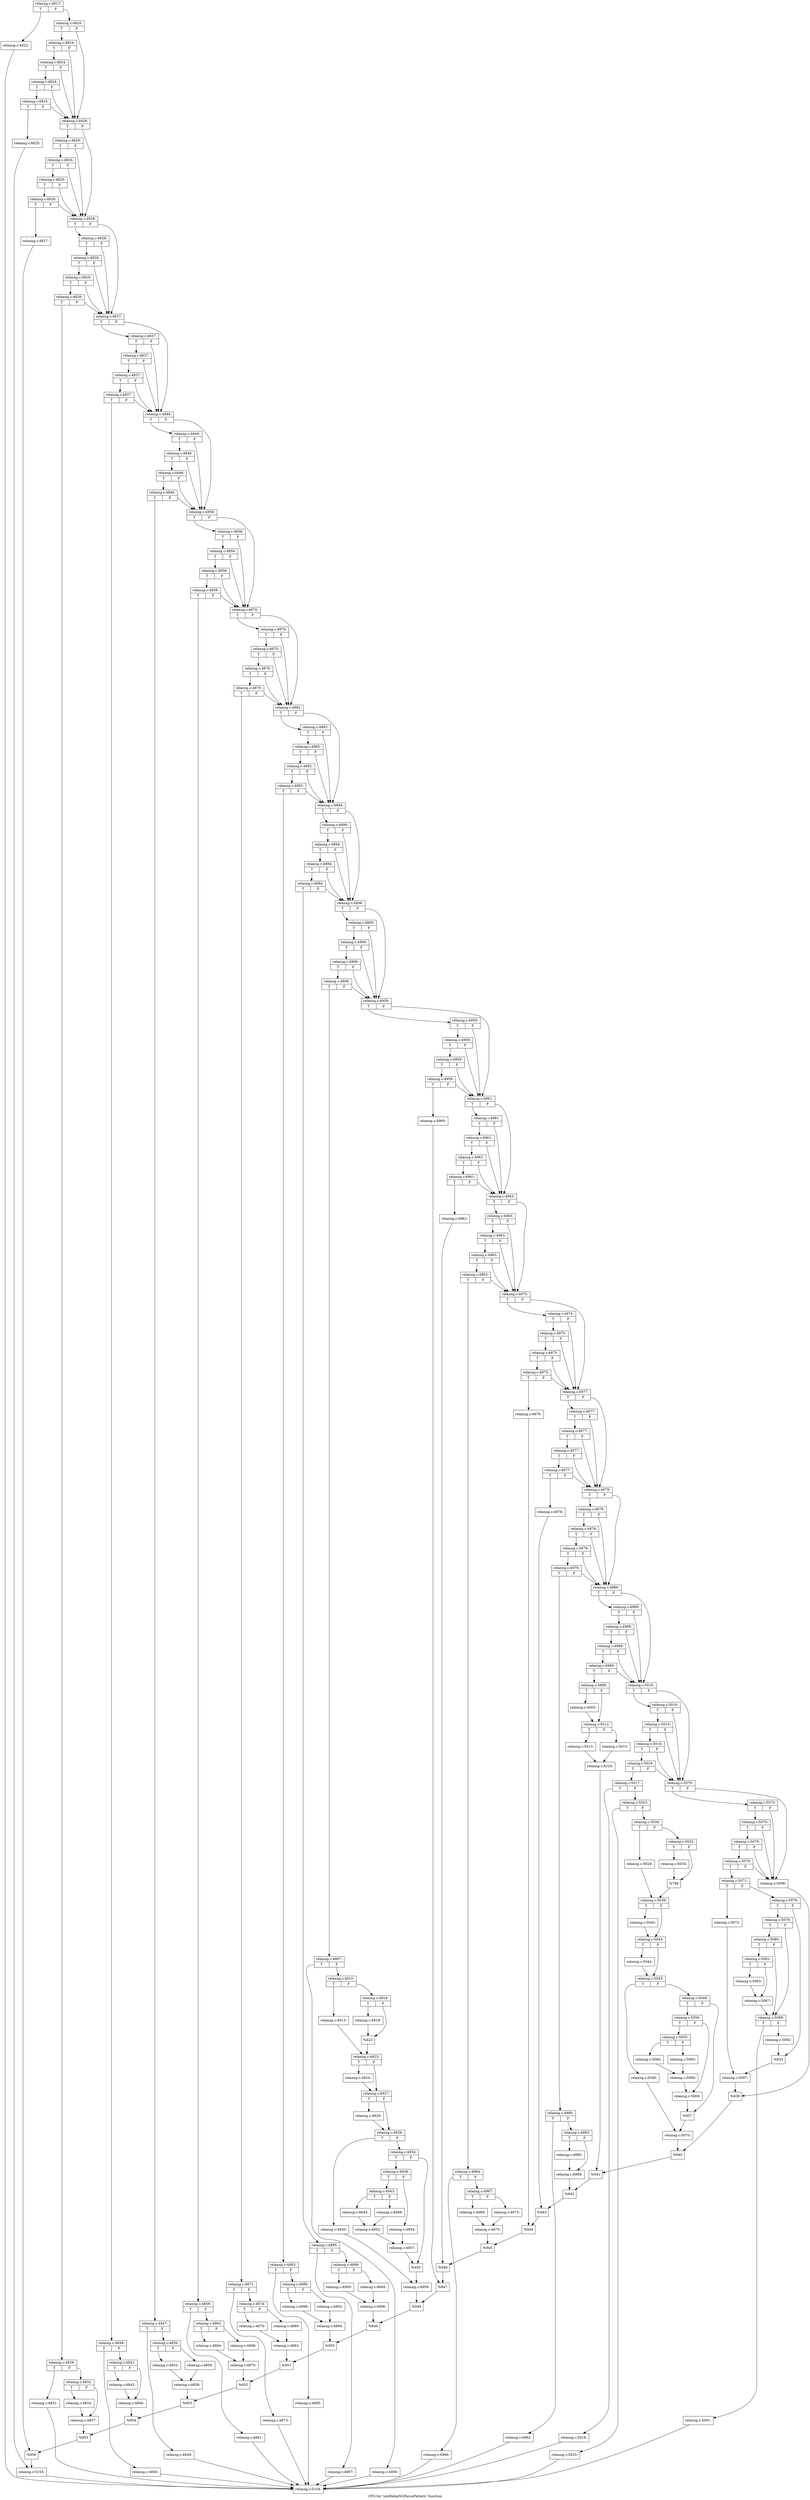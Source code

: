 digraph "CFG for 'xmlRelaxNGParsePattern' function" {
	label="CFG for 'xmlRelaxNGParsePattern' function";

	Node0x3c7ccb0 [shape=record,label="{relaxng.c:4817:|{<s0>T|<s1>F}}"];
	Node0x3c7ccb0:s0 -> Node0x3c85090;
	Node0x3c7ccb0:s1 -> Node0x3c850e0;
	Node0x3c85090 [shape=record,label="{relaxng.c:4822:}"];
	Node0x3c85090 -> Node0x3c84750;
	Node0x3c850e0 [shape=record,label="{relaxng.c:4824:|{<s0>T|<s1>F}}"];
	Node0x3c850e0:s0 -> Node0x3c85820;
	Node0x3c850e0:s1 -> Node0x3c856b0;
	Node0x3c85820 [shape=record,label="{relaxng.c:4824:|{<s0>T|<s1>F}}"];
	Node0x3c85820:s0 -> Node0x3c857d0;
	Node0x3c85820:s1 -> Node0x3c856b0;
	Node0x3c857d0 [shape=record,label="{relaxng.c:4824:|{<s0>T|<s1>F}}"];
	Node0x3c857d0:s0 -> Node0x3c85780;
	Node0x3c857d0:s1 -> Node0x3c856b0;
	Node0x3c85780 [shape=record,label="{relaxng.c:4824:|{<s0>T|<s1>F}}"];
	Node0x3c85780:s0 -> Node0x3c85700;
	Node0x3c85780:s1 -> Node0x3c856b0;
	Node0x3c85700 [shape=record,label="{relaxng.c:4824:|{<s0>T|<s1>F}}"];
	Node0x3c85700:s0 -> Node0x3c85610;
	Node0x3c85700:s1 -> Node0x3c856b0;
	Node0x3c85610 [shape=record,label="{relaxng.c:4825:}"];
	Node0x3c85610 -> Node0x3c85660;
	Node0x3c856b0 [shape=record,label="{relaxng.c:4826:|{<s0>T|<s1>F}}"];
	Node0x3c856b0:s0 -> Node0x3c86cf0;
	Node0x3c856b0:s1 -> Node0x3c86b80;
	Node0x3c86cf0 [shape=record,label="{relaxng.c:4826:|{<s0>T|<s1>F}}"];
	Node0x3c86cf0:s0 -> Node0x3c86ca0;
	Node0x3c86cf0:s1 -> Node0x3c86b80;
	Node0x3c86ca0 [shape=record,label="{relaxng.c:4826:|{<s0>T|<s1>F}}"];
	Node0x3c86ca0:s0 -> Node0x3c86c50;
	Node0x3c86ca0:s1 -> Node0x3c86b80;
	Node0x3c86c50 [shape=record,label="{relaxng.c:4826:|{<s0>T|<s1>F}}"];
	Node0x3c86c50:s0 -> Node0x3c86bd0;
	Node0x3c86c50:s1 -> Node0x3c86b80;
	Node0x3c86bd0 [shape=record,label="{relaxng.c:4826:|{<s0>T|<s1>F}}"];
	Node0x3c86bd0:s0 -> Node0x3c86ae0;
	Node0x3c86bd0:s1 -> Node0x3c86b80;
	Node0x3c86ae0 [shape=record,label="{relaxng.c:4827:}"];
	Node0x3c86ae0 -> Node0x3c86b30;
	Node0x3c86b80 [shape=record,label="{relaxng.c:4828:|{<s0>T|<s1>F}}"];
	Node0x3c86b80:s0 -> Node0x3c88a20;
	Node0x3c86b80:s1 -> Node0x3c88710;
	Node0x3c88a20 [shape=record,label="{relaxng.c:4828:|{<s0>T|<s1>F}}"];
	Node0x3c88a20:s0 -> Node0x3c889d0;
	Node0x3c88a20:s1 -> Node0x3c88710;
	Node0x3c889d0 [shape=record,label="{relaxng.c:4828:|{<s0>T|<s1>F}}"];
	Node0x3c889d0:s0 -> Node0x3c88980;
	Node0x3c889d0:s1 -> Node0x3c88710;
	Node0x3c88980 [shape=record,label="{relaxng.c:4828:|{<s0>T|<s1>F}}"];
	Node0x3c88980:s0 -> Node0x3c88930;
	Node0x3c88980:s1 -> Node0x3c88710;
	Node0x3c88930 [shape=record,label="{relaxng.c:4828:|{<s0>T|<s1>F}}"];
	Node0x3c88930:s0 -> Node0x3c88430;
	Node0x3c88930:s1 -> Node0x3c88710;
	Node0x3c88430 [shape=record,label="{relaxng.c:4829:|{<s0>T|<s1>F}}"];
	Node0x3c88430:s0 -> Node0x3c89b20;
	Node0x3c88430:s1 -> Node0x3c89b70;
	Node0x3c89b20 [shape=record,label="{relaxng.c:4831:}"];
	Node0x3c89b20 -> Node0x3c84750;
	Node0x3c89b70 [shape=record,label="{relaxng.c:4832:|{<s0>T|<s1>F}}"];
	Node0x3c89b70:s0 -> Node0x3c8a1a0;
	Node0x3c89b70:s1 -> Node0x3c8a1f0;
	Node0x3c8a1a0 [shape=record,label="{relaxng.c:4834:}"];
	Node0x3c8a1a0 -> Node0x3c8a1f0;
	Node0x3c8a1f0 [shape=record,label="{relaxng.c:4837:}"];
	Node0x3c8a1f0 -> Node0x3c88760;
	Node0x3c88710 [shape=record,label="{relaxng.c:4837:|{<s0>T|<s1>F}}"];
	Node0x3c88710:s0 -> Node0x3c8ae00;
	Node0x3c88710:s1 -> Node0x3c8ac90;
	Node0x3c8ae00 [shape=record,label="{relaxng.c:4837:|{<s0>T|<s1>F}}"];
	Node0x3c8ae00:s0 -> Node0x3c8adb0;
	Node0x3c8ae00:s1 -> Node0x3c8ac90;
	Node0x3c8adb0 [shape=record,label="{relaxng.c:4837:|{<s0>T|<s1>F}}"];
	Node0x3c8adb0:s0 -> Node0x3c8ad60;
	Node0x3c8adb0:s1 -> Node0x3c8ac90;
	Node0x3c8ad60 [shape=record,label="{relaxng.c:4837:|{<s0>T|<s1>F}}"];
	Node0x3c8ad60:s0 -> Node0x3c8ace0;
	Node0x3c8ad60:s1 -> Node0x3c8ac90;
	Node0x3c8ace0 [shape=record,label="{relaxng.c:4837:|{<s0>T|<s1>F}}"];
	Node0x3c8ace0:s0 -> Node0x3c8abf0;
	Node0x3c8ace0:s1 -> Node0x3c8ac90;
	Node0x3c8abf0 [shape=record,label="{relaxng.c:4838:|{<s0>T|<s1>F}}"];
	Node0x3c8abf0:s0 -> Node0x3c8c0b0;
	Node0x3c8abf0:s1 -> Node0x3c8c100;
	Node0x3c8c0b0 [shape=record,label="{relaxng.c:4840:}"];
	Node0x3c8c0b0 -> Node0x3c84750;
	Node0x3c8c100 [shape=record,label="{relaxng.c:4841:|{<s0>T|<s1>F}}"];
	Node0x3c8c100:s0 -> Node0x3c8c760;
	Node0x3c8c100:s1 -> Node0x3c8c7b0;
	Node0x3c8c760 [shape=record,label="{relaxng.c:4843:}"];
	Node0x3c8c760 -> Node0x3c8c7b0;
	Node0x3c8c7b0 [shape=record,label="{relaxng.c:4846:}"];
	Node0x3c8c7b0 -> Node0x3c8ac40;
	Node0x3c8ac90 [shape=record,label="{relaxng.c:4846:|{<s0>T|<s1>F}}"];
	Node0x3c8ac90:s0 -> Node0x3c8d3c0;
	Node0x3c8ac90:s1 -> Node0x3c8d250;
	Node0x3c8d3c0 [shape=record,label="{relaxng.c:4846:|{<s0>T|<s1>F}}"];
	Node0x3c8d3c0:s0 -> Node0x3c8d370;
	Node0x3c8d3c0:s1 -> Node0x3c8d250;
	Node0x3c8d370 [shape=record,label="{relaxng.c:4846:|{<s0>T|<s1>F}}"];
	Node0x3c8d370:s0 -> Node0x3c8d320;
	Node0x3c8d370:s1 -> Node0x3c8d250;
	Node0x3c8d320 [shape=record,label="{relaxng.c:4846:|{<s0>T|<s1>F}}"];
	Node0x3c8d320:s0 -> Node0x3c8d2a0;
	Node0x3c8d320:s1 -> Node0x3c8d250;
	Node0x3c8d2a0 [shape=record,label="{relaxng.c:4846:|{<s0>T|<s1>F}}"];
	Node0x3c8d2a0:s0 -> Node0x3c8d1b0;
	Node0x3c8d2a0:s1 -> Node0x3c8d250;
	Node0x3c8d1b0 [shape=record,label="{relaxng.c:4847:|{<s0>T|<s1>F}}"];
	Node0x3c8d1b0:s0 -> Node0x3c8e6a0;
	Node0x3c8d1b0:s1 -> Node0x3c8e6f0;
	Node0x3c8e6a0 [shape=record,label="{relaxng.c:4849:}"];
	Node0x3c8e6a0 -> Node0x3c84750;
	Node0x3c8e6f0 [shape=record,label="{relaxng.c:4850:|{<s0>T|<s1>F}}"];
	Node0x3c8e6f0:s0 -> Node0x3c8ed50;
	Node0x3c8e6f0:s1 -> Node0x3c8edf0;
	Node0x3c8ed50 [shape=record,label="{relaxng.c:4852:}"];
	Node0x3c8ed50 -> Node0x3c8eda0;
	Node0x3c8edf0 [shape=record,label="{relaxng.c:4856:}"];
	Node0x3c8edf0 -> Node0x3c8eda0;
	Node0x3c8eda0 [shape=record,label="{relaxng.c:4858:}"];
	Node0x3c8eda0 -> Node0x3c8d200;
	Node0x3c8d250 [shape=record,label="{relaxng.c:4858:|{<s0>T|<s1>F}}"];
	Node0x3c8d250:s0 -> Node0x3c90330;
	Node0x3c8d250:s1 -> Node0x3c901c0;
	Node0x3c90330 [shape=record,label="{relaxng.c:4858:|{<s0>T|<s1>F}}"];
	Node0x3c90330:s0 -> Node0x3c902e0;
	Node0x3c90330:s1 -> Node0x3c901c0;
	Node0x3c902e0 [shape=record,label="{relaxng.c:4858:|{<s0>T|<s1>F}}"];
	Node0x3c902e0:s0 -> Node0x3c90290;
	Node0x3c902e0:s1 -> Node0x3c901c0;
	Node0x3c90290 [shape=record,label="{relaxng.c:4858:|{<s0>T|<s1>F}}"];
	Node0x3c90290:s0 -> Node0x3c90210;
	Node0x3c90290:s1 -> Node0x3c901c0;
	Node0x3c90210 [shape=record,label="{relaxng.c:4858:|{<s0>T|<s1>F}}"];
	Node0x3c90210:s0 -> Node0x3c90120;
	Node0x3c90210:s1 -> Node0x3c901c0;
	Node0x3c90120 [shape=record,label="{relaxng.c:4859:|{<s0>T|<s1>F}}"];
	Node0x3c90120:s0 -> Node0x3c916d0;
	Node0x3c90120:s1 -> Node0x3c91720;
	Node0x3c916d0 [shape=record,label="{relaxng.c:4861:}"];
	Node0x3c916d0 -> Node0x3c84750;
	Node0x3c91720 [shape=record,label="{relaxng.c:4862:|{<s0>T|<s1>F}}"];
	Node0x3c91720:s0 -> Node0x3c91dc0;
	Node0x3c91720:s1 -> Node0x3c91e60;
	Node0x3c91dc0 [shape=record,label="{relaxng.c:4864:}"];
	Node0x3c91dc0 -> Node0x3c91e10;
	Node0x3c91e60 [shape=record,label="{relaxng.c:4868:}"];
	Node0x3c91e60 -> Node0x3c91e10;
	Node0x3c91e10 [shape=record,label="{relaxng.c:4870:}"];
	Node0x3c91e10 -> Node0x3c90170;
	Node0x3c901c0 [shape=record,label="{relaxng.c:4870:|{<s0>T|<s1>F}}"];
	Node0x3c901c0:s0 -> Node0x3c93200;
	Node0x3c901c0:s1 -> Node0x3c93090;
	Node0x3c93200 [shape=record,label="{relaxng.c:4870:|{<s0>T|<s1>F}}"];
	Node0x3c93200:s0 -> Node0x3c931b0;
	Node0x3c93200:s1 -> Node0x3c93090;
	Node0x3c931b0 [shape=record,label="{relaxng.c:4870:|{<s0>T|<s1>F}}"];
	Node0x3c931b0:s0 -> Node0x3c93160;
	Node0x3c931b0:s1 -> Node0x3c93090;
	Node0x3c93160 [shape=record,label="{relaxng.c:4870:|{<s0>T|<s1>F}}"];
	Node0x3c93160:s0 -> Node0x3c930e0;
	Node0x3c93160:s1 -> Node0x3c93090;
	Node0x3c930e0 [shape=record,label="{relaxng.c:4870:|{<s0>T|<s1>F}}"];
	Node0x3c930e0:s0 -> Node0x3c92ff0;
	Node0x3c930e0:s1 -> Node0x3c93090;
	Node0x3c92ff0 [shape=record,label="{relaxng.c:4871:|{<s0>T|<s1>F}}"];
	Node0x3c92ff0:s0 -> Node0x3c945a0;
	Node0x3c92ff0:s1 -> Node0x3c945f0;
	Node0x3c945a0 [shape=record,label="{relaxng.c:4873:}"];
	Node0x3c945a0 -> Node0x3c84750;
	Node0x3c945f0 [shape=record,label="{relaxng.c:4874:|{<s0>T|<s1>F}}"];
	Node0x3c945f0:s0 -> Node0x3c94c90;
	Node0x3c945f0:s1 -> Node0x3c94d30;
	Node0x3c94c90 [shape=record,label="{relaxng.c:4876:}"];
	Node0x3c94c90 -> Node0x3c94ce0;
	Node0x3c94d30 [shape=record,label="{relaxng.c:4880:}"];
	Node0x3c94d30 -> Node0x3c94ce0;
	Node0x3c94ce0 [shape=record,label="{relaxng.c:4882:}"];
	Node0x3c94ce0 -> Node0x3c93040;
	Node0x3c93090 [shape=record,label="{relaxng.c:4882:|{<s0>T|<s1>F}}"];
	Node0x3c93090:s0 -> Node0x3c960d0;
	Node0x3c93090:s1 -> Node0x3c95f60;
	Node0x3c960d0 [shape=record,label="{relaxng.c:4882:|{<s0>T|<s1>F}}"];
	Node0x3c960d0:s0 -> Node0x3c96080;
	Node0x3c960d0:s1 -> Node0x3c95f60;
	Node0x3c96080 [shape=record,label="{relaxng.c:4882:|{<s0>T|<s1>F}}"];
	Node0x3c96080:s0 -> Node0x3c96030;
	Node0x3c96080:s1 -> Node0x3c95f60;
	Node0x3c96030 [shape=record,label="{relaxng.c:4882:|{<s0>T|<s1>F}}"];
	Node0x3c96030:s0 -> Node0x3c95fb0;
	Node0x3c96030:s1 -> Node0x3c95f60;
	Node0x3c95fb0 [shape=record,label="{relaxng.c:4882:|{<s0>T|<s1>F}}"];
	Node0x3c95fb0:s0 -> Node0x3c95ec0;
	Node0x3c95fb0:s1 -> Node0x3c95f60;
	Node0x3c95ec0 [shape=record,label="{relaxng.c:4883:|{<s0>T|<s1>F}}"];
	Node0x3c95ec0:s0 -> Node0x3c972d0;
	Node0x3c95ec0:s1 -> Node0x3c97320;
	Node0x3c972d0 [shape=record,label="{relaxng.c:4885:}"];
	Node0x3c972d0 -> Node0x3c84750;
	Node0x3c97320 [shape=record,label="{relaxng.c:4886:|{<s0>T|<s1>F}}"];
	Node0x3c97320:s0 -> Node0x3c979c0;
	Node0x3c97320:s1 -> Node0x3c97a60;
	Node0x3c979c0 [shape=record,label="{relaxng.c:4888:}"];
	Node0x3c979c0 -> Node0x3c97a10;
	Node0x3c97a60 [shape=record,label="{relaxng.c:4892:}"];
	Node0x3c97a60 -> Node0x3c97a10;
	Node0x3c97a10 [shape=record,label="{relaxng.c:4894:}"];
	Node0x3c97a10 -> Node0x3c95f10;
	Node0x3c95f60 [shape=record,label="{relaxng.c:4894:|{<s0>T|<s1>F}}"];
	Node0x3c95f60:s0 -> Node0x3c98e00;
	Node0x3c95f60:s1 -> Node0x3c98c90;
	Node0x3c98e00 [shape=record,label="{relaxng.c:4894:|{<s0>T|<s1>F}}"];
	Node0x3c98e00:s0 -> Node0x3c98db0;
	Node0x3c98e00:s1 -> Node0x3c98c90;
	Node0x3c98db0 [shape=record,label="{relaxng.c:4894:|{<s0>T|<s1>F}}"];
	Node0x3c98db0:s0 -> Node0x3c98d60;
	Node0x3c98db0:s1 -> Node0x3c98c90;
	Node0x3c98d60 [shape=record,label="{relaxng.c:4894:|{<s0>T|<s1>F}}"];
	Node0x3c98d60:s0 -> Node0x3c98ce0;
	Node0x3c98d60:s1 -> Node0x3c98c90;
	Node0x3c98ce0 [shape=record,label="{relaxng.c:4894:|{<s0>T|<s1>F}}"];
	Node0x3c98ce0:s0 -> Node0x3c98bf0;
	Node0x3c98ce0:s1 -> Node0x3c98c90;
	Node0x3c98bf0 [shape=record,label="{relaxng.c:4895:|{<s0>T|<s1>F}}"];
	Node0x3c98bf0:s0 -> Node0x3c9a170;
	Node0x3c98bf0:s1 -> Node0x3c9a1c0;
	Node0x3c9a170 [shape=record,label="{relaxng.c:4897:}"];
	Node0x3c9a170 -> Node0x3c84750;
	Node0x3c9a1c0 [shape=record,label="{relaxng.c:4898:|{<s0>T|<s1>F}}"];
	Node0x3c9a1c0:s0 -> Node0x3c9a860;
	Node0x3c9a1c0:s1 -> Node0x3c9a900;
	Node0x3c9a860 [shape=record,label="{relaxng.c:4900:}"];
	Node0x3c9a860 -> Node0x3c9a8b0;
	Node0x3c9a900 [shape=record,label="{relaxng.c:4904:}"];
	Node0x3c9a900 -> Node0x3c9a8b0;
	Node0x3c9a8b0 [shape=record,label="{relaxng.c:4906:}"];
	Node0x3c9a8b0 -> Node0x3c98c40;
	Node0x3c98c90 [shape=record,label="{relaxng.c:4906:|{<s0>T|<s1>F}}"];
	Node0x3c98c90:s0 -> Node0x3c9bca0;
	Node0x3c98c90:s1 -> Node0x3c9bb30;
	Node0x3c9bca0 [shape=record,label="{relaxng.c:4906:|{<s0>T|<s1>F}}"];
	Node0x3c9bca0:s0 -> Node0x3c9bc50;
	Node0x3c9bca0:s1 -> Node0x3c9bb30;
	Node0x3c9bc50 [shape=record,label="{relaxng.c:4906:|{<s0>T|<s1>F}}"];
	Node0x3c9bc50:s0 -> Node0x3c9bc00;
	Node0x3c9bc50:s1 -> Node0x3c9bb30;
	Node0x3c9bc00 [shape=record,label="{relaxng.c:4906:|{<s0>T|<s1>F}}"];
	Node0x3c9bc00:s0 -> Node0x3c9bb80;
	Node0x3c9bc00:s1 -> Node0x3c9bb30;
	Node0x3c9bb80 [shape=record,label="{relaxng.c:4906:|{<s0>T|<s1>F}}"];
	Node0x3c9bb80:s0 -> Node0x3c9ba90;
	Node0x3c9bb80:s1 -> Node0x3c9bb30;
	Node0x3c9ba90 [shape=record,label="{relaxng.c:4907:|{<s0>T|<s1>F}}"];
	Node0x3c9ba90:s0 -> Node0x3c9cea0;
	Node0x3c9ba90:s1 -> Node0x3c9cef0;
	Node0x3c9cea0 [shape=record,label="{relaxng.c:4909:}"];
	Node0x3c9cea0 -> Node0x3c84750;
	Node0x3c9cef0 [shape=record,label="{relaxng.c:4910:|{<s0>T|<s1>F}}"];
	Node0x3c9cef0:s0 -> Node0x3c9d960;
	Node0x3c9cef0:s1 -> Node0x3c9da00;
	Node0x3c9d960 [shape=record,label="{relaxng.c:4913:}"];
	Node0x3c9d960 -> Node0x3c9d9b0;
	Node0x3c9da00 [shape=record,label="{relaxng.c:4916:|{<s0>T|<s1>F}}"];
	Node0x3c9da00:s0 -> Node0x3c9e730;
	Node0x3c9da00:s1 -> Node0x3c9e780;
	Node0x3c9e730 [shape=record,label="{relaxng.c:4918:}"];
	Node0x3c9e730 -> Node0x3c9e780;
	Node0x3c9e780 [shape=record,label="{%423}"];
	Node0x3c9e780 -> Node0x3c9d9b0;
	Node0x3c9d9b0 [shape=record,label="{relaxng.c:4923:|{<s0>T|<s1>F}}"];
	Node0x3c9d9b0:s0 -> Node0x3c9f550;
	Node0x3c9d9b0:s1 -> Node0x3c9f5a0;
	Node0x3c9f550 [shape=record,label="{relaxng.c:4924:}"];
	Node0x3c9f550 -> Node0x3c9f5a0;
	Node0x3c9f5a0 [shape=record,label="{relaxng.c:4927:|{<s0>T|<s1>F}}"];
	Node0x3c9f5a0:s0 -> Node0x3ca0010;
	Node0x3c9f5a0:s1 -> Node0x3ca0060;
	Node0x3ca0010 [shape=record,label="{relaxng.c:4928:}"];
	Node0x3ca0010 -> Node0x3ca0060;
	Node0x3ca0060 [shape=record,label="{relaxng.c:4929:|{<s0>T|<s1>F}}"];
	Node0x3ca0060:s0 -> Node0x3ca0a70;
	Node0x3ca0060:s1 -> Node0x3ca0b10;
	Node0x3ca0a70 [shape=record,label="{relaxng.c:4930:}"];
	Node0x3ca0a70 -> Node0x3ca0ac0;
	Node0x3ca0b10 [shape=record,label="{relaxng.c:4934:|{<s0>T|<s1>F}}"];
	Node0x3ca0b10:s0 -> Node0x3ca2250;
	Node0x3ca0b10:s1 -> Node0x3ca22a0;
	Node0x3ca2250 [shape=record,label="{relaxng.c:4938:|{<s0>T|<s1>F}}"];
	Node0x3ca2250:s0 -> Node0x3ca2fc0;
	Node0x3ca2250:s1 -> Node0x3ca3060;
	Node0x3ca2fc0 [shape=record,label="{relaxng.c:4943:|{<s0>T|<s1>F}}"];
	Node0x3ca2fc0:s0 -> Node0x3ca3420;
	Node0x3ca2fc0:s1 -> Node0x3ca34c0;
	Node0x3ca3420 [shape=record,label="{relaxng.c:4944:}"];
	Node0x3ca3420 -> Node0x3ca3470;
	Node0x3ca34c0 [shape=record,label="{relaxng.c:4948:}"];
	Node0x3ca34c0 -> Node0x3ca3470;
	Node0x3ca3470 [shape=record,label="{relaxng.c:4952:}"];
	Node0x3ca3470 -> Node0x3ca3010;
	Node0x3ca3060 [shape=record,label="{relaxng.c:4954:}"];
	Node0x3ca3060 -> Node0x3ca3010;
	Node0x3ca3010 [shape=record,label="{relaxng.c:4957:}"];
	Node0x3ca3010 -> Node0x3ca22a0;
	Node0x3ca22a0 [shape=record,label="{%493}"];
	Node0x3ca22a0 -> Node0x3ca0ac0;
	Node0x3ca0ac0 [shape=record,label="{relaxng.c:4959:}"];
	Node0x3ca0ac0 -> Node0x3c9bae0;
	Node0x3c9bb30 [shape=record,label="{relaxng.c:4959:|{<s0>T|<s1>F}}"];
	Node0x3c9bb30:s0 -> Node0x3ca5470;
	Node0x3c9bb30:s1 -> Node0x3ca5300;
	Node0x3ca5470 [shape=record,label="{relaxng.c:4959:|{<s0>T|<s1>F}}"];
	Node0x3ca5470:s0 -> Node0x3ca5420;
	Node0x3ca5470:s1 -> Node0x3ca5300;
	Node0x3ca5420 [shape=record,label="{relaxng.c:4959:|{<s0>T|<s1>F}}"];
	Node0x3ca5420:s0 -> Node0x3ca53d0;
	Node0x3ca5420:s1 -> Node0x3ca5300;
	Node0x3ca53d0 [shape=record,label="{relaxng.c:4959:|{<s0>T|<s1>F}}"];
	Node0x3ca53d0:s0 -> Node0x3ca5350;
	Node0x3ca53d0:s1 -> Node0x3ca5300;
	Node0x3ca5350 [shape=record,label="{relaxng.c:4959:|{<s0>T|<s1>F}}"];
	Node0x3ca5350:s0 -> Node0x3ca5260;
	Node0x3ca5350:s1 -> Node0x3ca5300;
	Node0x3ca5260 [shape=record,label="{relaxng.c:4960:}"];
	Node0x3ca5260 -> Node0x3ca52b0;
	Node0x3ca5300 [shape=record,label="{relaxng.c:4961:|{<s0>T|<s1>F}}"];
	Node0x3ca5300:s0 -> Node0x3ca71e0;
	Node0x3ca5300:s1 -> Node0x3ca70a0;
	Node0x3ca71e0 [shape=record,label="{relaxng.c:4961:|{<s0>T|<s1>F}}"];
	Node0x3ca71e0:s0 -> Node0x3ca7190;
	Node0x3ca71e0:s1 -> Node0x3ca70a0;
	Node0x3ca7190 [shape=record,label="{relaxng.c:4961:|{<s0>T|<s1>F}}"];
	Node0x3ca7190:s0 -> Node0x3ca7140;
	Node0x3ca7190:s1 -> Node0x3ca70a0;
	Node0x3ca7140 [shape=record,label="{relaxng.c:4961:|{<s0>T|<s1>F}}"];
	Node0x3ca7140:s0 -> Node0x3ca70f0;
	Node0x3ca7140:s1 -> Node0x3ca70a0;
	Node0x3ca70f0 [shape=record,label="{relaxng.c:4961:|{<s0>T|<s1>F}}"];
	Node0x3ca70f0:s0 -> Node0x3ca6ed0;
	Node0x3ca70f0:s1 -> Node0x3ca70a0;
	Node0x3ca6ed0 [shape=record,label="{relaxng.c:4962:}"];
	Node0x3ca6ed0 -> Node0x3ca6e80;
	Node0x3ca70a0 [shape=record,label="{relaxng.c:4963:|{<s0>T|<s1>F}}"];
	Node0x3ca70a0:s0 -> Node0x3ca8760;
	Node0x3ca70a0:s1 -> Node0x3ca8440;
	Node0x3ca8760 [shape=record,label="{relaxng.c:4963:|{<s0>T|<s1>F}}"];
	Node0x3ca8760:s0 -> Node0x3ca8710;
	Node0x3ca8760:s1 -> Node0x3ca8440;
	Node0x3ca8710 [shape=record,label="{relaxng.c:4963:|{<s0>T|<s1>F}}"];
	Node0x3ca8710:s0 -> Node0x3ca86c0;
	Node0x3ca8710:s1 -> Node0x3ca8440;
	Node0x3ca86c0 [shape=record,label="{relaxng.c:4963:|{<s0>T|<s1>F}}"];
	Node0x3ca86c0:s0 -> Node0x3ca8670;
	Node0x3ca86c0:s1 -> Node0x3ca8440;
	Node0x3ca8670 [shape=record,label="{relaxng.c:4963:|{<s0>T|<s1>F}}"];
	Node0x3ca8670:s0 -> Node0x3ca6ba0;
	Node0x3ca8670:s1 -> Node0x3ca8440;
	Node0x3ca6ba0 [shape=record,label="{relaxng.c:4964:|{<s0>T|<s1>F}}"];
	Node0x3ca6ba0:s0 -> Node0x3ca9860;
	Node0x3ca6ba0:s1 -> Node0x3ca98b0;
	Node0x3ca9860 [shape=record,label="{relaxng.c:4966:}"];
	Node0x3ca9860 -> Node0x3c84750;
	Node0x3ca98b0 [shape=record,label="{relaxng.c:4967:|{<s0>T|<s1>F}}"];
	Node0x3ca98b0:s0 -> Node0x3ca9eb0;
	Node0x3ca98b0:s1 -> Node0x3ca9f50;
	Node0x3ca9eb0 [shape=record,label="{relaxng.c:4969:}"];
	Node0x3ca9eb0 -> Node0x3ca9f00;
	Node0x3ca9f50 [shape=record,label="{relaxng.c:4973:}"];
	Node0x3ca9f50 -> Node0x3ca9f00;
	Node0x3ca9f00 [shape=record,label="{relaxng.c:4975:}"];
	Node0x3ca9f00 -> Node0x3ca8210;
	Node0x3ca8440 [shape=record,label="{relaxng.c:4975:|{<s0>T|<s1>F}}"];
	Node0x3ca8440:s0 -> Node0x3cab230;
	Node0x3ca8440:s1 -> Node0x3cab0c0;
	Node0x3cab230 [shape=record,label="{relaxng.c:4975:|{<s0>T|<s1>F}}"];
	Node0x3cab230:s0 -> Node0x3cab1e0;
	Node0x3cab230:s1 -> Node0x3cab0c0;
	Node0x3cab1e0 [shape=record,label="{relaxng.c:4975:|{<s0>T|<s1>F}}"];
	Node0x3cab1e0:s0 -> Node0x3cab190;
	Node0x3cab1e0:s1 -> Node0x3cab0c0;
	Node0x3cab190 [shape=record,label="{relaxng.c:4975:|{<s0>T|<s1>F}}"];
	Node0x3cab190:s0 -> Node0x3cab110;
	Node0x3cab190:s1 -> Node0x3cab0c0;
	Node0x3cab110 [shape=record,label="{relaxng.c:4975:|{<s0>T|<s1>F}}"];
	Node0x3cab110:s0 -> Node0x3cab020;
	Node0x3cab110:s1 -> Node0x3cab0c0;
	Node0x3cab020 [shape=record,label="{relaxng.c:4976:}"];
	Node0x3cab020 -> Node0x3cab070;
	Node0x3cab0c0 [shape=record,label="{relaxng.c:4977:|{<s0>T|<s1>F}}"];
	Node0x3cab0c0:s0 -> Node0x3cacd00;
	Node0x3cab0c0:s1 -> Node0x3cac9f0;
	Node0x3cacd00 [shape=record,label="{relaxng.c:4977:|{<s0>T|<s1>F}}"];
	Node0x3cacd00:s0 -> Node0x3caccb0;
	Node0x3cacd00:s1 -> Node0x3cac9f0;
	Node0x3caccb0 [shape=record,label="{relaxng.c:4977:|{<s0>T|<s1>F}}"];
	Node0x3caccb0:s0 -> Node0x3cacc60;
	Node0x3caccb0:s1 -> Node0x3cac9f0;
	Node0x3cacc60 [shape=record,label="{relaxng.c:4977:|{<s0>T|<s1>F}}"];
	Node0x3cacc60:s0 -> Node0x3cacc10;
	Node0x3cacc60:s1 -> Node0x3cac9f0;
	Node0x3cacc10 [shape=record,label="{relaxng.c:4977:|{<s0>T|<s1>F}}"];
	Node0x3cacc10:s0 -> Node0x3cac710;
	Node0x3cacc10:s1 -> Node0x3cac9f0;
	Node0x3cac710 [shape=record,label="{relaxng.c:4978:}"];
	Node0x3cac710 -> Node0x3caca40;
	Node0x3cac9f0 [shape=record,label="{relaxng.c:4979:|{<s0>T|<s1>F}}"];
	Node0x3cac9f0:s0 -> Node0x3cae2c0;
	Node0x3cac9f0:s1 -> Node0x3cadfa0;
	Node0x3cae2c0 [shape=record,label="{relaxng.c:4979:|{<s0>T|<s1>F}}"];
	Node0x3cae2c0:s0 -> Node0x3cae270;
	Node0x3cae2c0:s1 -> Node0x3cadfa0;
	Node0x3cae270 [shape=record,label="{relaxng.c:4979:|{<s0>T|<s1>F}}"];
	Node0x3cae270:s0 -> Node0x3cae220;
	Node0x3cae270:s1 -> Node0x3cadfa0;
	Node0x3cae220 [shape=record,label="{relaxng.c:4979:|{<s0>T|<s1>F}}"];
	Node0x3cae220:s0 -> Node0x3cae1d0;
	Node0x3cae220:s1 -> Node0x3cadfa0;
	Node0x3cae1d0 [shape=record,label="{relaxng.c:4979:|{<s0>T|<s1>F}}"];
	Node0x3cae1d0:s0 -> Node0x38c3af0;
	Node0x3cae1d0:s1 -> Node0x3cadfa0;
	Node0x38c3af0 [shape=record,label="{relaxng.c:4980:|{<s0>T|<s1>F}}"];
	Node0x38c3af0:s0 -> Node0x3caf3c0;
	Node0x38c3af0:s1 -> Node0x3caf410;
	Node0x3caf3c0 [shape=record,label="{relaxng.c:4982:}"];
	Node0x3caf3c0 -> Node0x3c84750;
	Node0x3caf410 [shape=record,label="{relaxng.c:4983:|{<s0>T|<s1>F}}"];
	Node0x3caf410:s0 -> Node0x3cafa10;
	Node0x3caf410:s1 -> Node0x3cafa60;
	Node0x3cafa10 [shape=record,label="{relaxng.c:4985:}"];
	Node0x3cafa10 -> Node0x3cafa60;
	Node0x3cafa60 [shape=record,label="{relaxng.c:4989:}"];
	Node0x3cafa60 -> Node0x3cadd30;
	Node0x3cadfa0 [shape=record,label="{relaxng.c:4989:|{<s0>T|<s1>F}}"];
	Node0x3cadfa0:s0 -> Node0x3cb06c0;
	Node0x3cadfa0:s1 -> Node0x3cb0550;
	Node0x3cb06c0 [shape=record,label="{relaxng.c:4989:|{<s0>T|<s1>F}}"];
	Node0x3cb06c0:s0 -> Node0x3cb0670;
	Node0x3cb06c0:s1 -> Node0x3cb0550;
	Node0x3cb0670 [shape=record,label="{relaxng.c:4989:|{<s0>T|<s1>F}}"];
	Node0x3cb0670:s0 -> Node0x3cb0620;
	Node0x3cb0670:s1 -> Node0x3cb0550;
	Node0x3cb0620 [shape=record,label="{relaxng.c:4989:|{<s0>T|<s1>F}}"];
	Node0x3cb0620:s0 -> Node0x3cb05a0;
	Node0x3cb0620:s1 -> Node0x3cb0550;
	Node0x3cb05a0 [shape=record,label="{relaxng.c:4989:|{<s0>T|<s1>F}}"];
	Node0x3cb05a0:s0 -> Node0x3cb04b0;
	Node0x3cb05a0:s1 -> Node0x3cb0550;
	Node0x3cb04b0 [shape=record,label="{relaxng.c:4990:|{<s0>T|<s1>F}}"];
	Node0x3cb04b0:s0 -> Node0x3cb2990;
	Node0x3cb04b0:s1 -> Node0x3cb29e0;
	Node0x3cb2990 [shape=record,label="{relaxng.c:5003:}"];
	Node0x3cb2990 -> Node0x3cb29e0;
	Node0x3cb29e0 [shape=record,label="{relaxng.c:5012:|{<s0>T|<s1>F}}"];
	Node0x3cb29e0:s0 -> Node0x3cb30f0;
	Node0x3cb29e0:s1 -> Node0x3cb3190;
	Node0x3cb30f0 [shape=record,label="{relaxng.c:5013:}"];
	Node0x3cb30f0 -> Node0x3cb3140;
	Node0x3cb3190 [shape=record,label="{relaxng.c:5015:}"];
	Node0x3cb3190 -> Node0x3cb3140;
	Node0x3cb3140 [shape=record,label="{relaxng.c:5016:}"];
	Node0x3cb3140 -> Node0x3cb0500;
	Node0x3cb0550 [shape=record,label="{relaxng.c:5016:|{<s0>T|<s1>F}}"];
	Node0x3cb0550:s0 -> Node0x3cb3bf0;
	Node0x3cb0550:s1 -> Node0x3cb3a80;
	Node0x3cb3bf0 [shape=record,label="{relaxng.c:5016:|{<s0>T|<s1>F}}"];
	Node0x3cb3bf0:s0 -> Node0x3cb3ba0;
	Node0x3cb3bf0:s1 -> Node0x3cb3a80;
	Node0x3cb3ba0 [shape=record,label="{relaxng.c:5016:|{<s0>T|<s1>F}}"];
	Node0x3cb3ba0:s0 -> Node0x3cb3b50;
	Node0x3cb3ba0:s1 -> Node0x3cb3a80;
	Node0x3cb3b50 [shape=record,label="{relaxng.c:5016:|{<s0>T|<s1>F}}"];
	Node0x3cb3b50:s0 -> Node0x3cb3ad0;
	Node0x3cb3b50:s1 -> Node0x3cb3a80;
	Node0x3cb3ad0 [shape=record,label="{relaxng.c:5016:|{<s0>T|<s1>F}}"];
	Node0x3cb3ad0:s0 -> Node0x3cb39e0;
	Node0x3cb3ad0:s1 -> Node0x3cb3a80;
	Node0x3cb39e0 [shape=record,label="{relaxng.c:5017:|{<s0>T|<s1>F}}"];
	Node0x3cb39e0:s0 -> Node0x3cb4b20;
	Node0x3cb39e0:s1 -> Node0x3cb4b70;
	Node0x3cb4b20 [shape=record,label="{relaxng.c:5018:}"];
	Node0x3cb4b20 -> Node0x3c84750;
	Node0x3cb4b70 [shape=record,label="{relaxng.c:5023:|{<s0>T|<s1>F}}"];
	Node0x3cb4b70:s0 -> Node0x3cb59b0;
	Node0x3cb4b70:s1 -> Node0x3cb5a00;
	Node0x3cb59b0 [shape=record,label="{relaxng.c:5025:}"];
	Node0x3cb59b0 -> Node0x3c84750;
	Node0x3cb5a00 [shape=record,label="{relaxng.c:5026:|{<s0>T|<s1>F}}"];
	Node0x3cb5a00:s0 -> Node0x3cb6470;
	Node0x3cb5a00:s1 -> Node0x3cb6510;
	Node0x3cb6470 [shape=record,label="{relaxng.c:5029:}"];
	Node0x3cb6470 -> Node0x3cb64c0;
	Node0x3cb6510 [shape=record,label="{relaxng.c:5032:|{<s0>T|<s1>F}}"];
	Node0x3cb6510:s0 -> Node0x3cb7240;
	Node0x3cb6510:s1 -> Node0x3cb7290;
	Node0x3cb7240 [shape=record,label="{relaxng.c:5034:}"];
	Node0x3cb7240 -> Node0x3cb7290;
	Node0x3cb7290 [shape=record,label="{%789}"];
	Node0x3cb7290 -> Node0x3cb64c0;
	Node0x3cb64c0 [shape=record,label="{relaxng.c:5039:|{<s0>T|<s1>F}}"];
	Node0x3cb64c0:s0 -> Node0x3cb8060;
	Node0x3cb64c0:s1 -> Node0x3cb80b0;
	Node0x3cb8060 [shape=record,label="{relaxng.c:5040:}"];
	Node0x3cb8060 -> Node0x3cb80b0;
	Node0x3cb80b0 [shape=record,label="{relaxng.c:5043:|{<s0>T|<s1>F}}"];
	Node0x3cb80b0:s0 -> Node0x3cb8b30;
	Node0x3cb80b0:s1 -> Node0x3cb8b80;
	Node0x3cb8b30 [shape=record,label="{relaxng.c:5044:}"];
	Node0x3cb8b30 -> Node0x3cb8b80;
	Node0x3cb8b80 [shape=record,label="{relaxng.c:5045:|{<s0>T|<s1>F}}"];
	Node0x3cb8b80:s0 -> Node0x3cb9590;
	Node0x3cb8b80:s1 -> Node0x3cb9630;
	Node0x3cb9590 [shape=record,label="{relaxng.c:5046:}"];
	Node0x3cb9590 -> Node0x3cb95e0;
	Node0x3cb9630 [shape=record,label="{relaxng.c:5049:|{<s0>T|<s1>F}}"];
	Node0x3cb9630:s0 -> Node0x3cba110;
	Node0x3cb9630:s1 -> Node0x3cba160;
	Node0x3cba110 [shape=record,label="{relaxng.c:5050:|{<s0>T|<s1>F}}"];
	Node0x3cba110:s0 -> Node0x3cbb030;
	Node0x3cba110:s1 -> Node0x3cbb080;
	Node0x3cbb030 [shape=record,label="{relaxng.c:5055:|{<s0>T|<s1>F}}"];
	Node0x3cbb030:s0 -> Node0x3cbbda0;
	Node0x3cbb030:s1 -> Node0x3cbbe40;
	Node0x3cbbda0 [shape=record,label="{relaxng.c:5060:}"];
	Node0x3cbbda0 -> Node0x3cbbdf0;
	Node0x3cbbe40 [shape=record,label="{relaxng.c:5065:}"];
	Node0x3cbbe40 -> Node0x3cbbdf0;
	Node0x3cbbdf0 [shape=record,label="{relaxng.c:5068:}"];
	Node0x3cbbdf0 -> Node0x3cbb080;
	Node0x3cbb080 [shape=record,label="{relaxng.c:5069:}"];
	Node0x3cbb080 -> Node0x3cba160;
	Node0x3cba160 [shape=record,label="{%857}"];
	Node0x3cba160 -> Node0x3cb95e0;
	Node0x3cb95e0 [shape=record,label="{relaxng.c:5070:}"];
	Node0x3cb95e0 -> Node0x3cb3a30;
	Node0x3cb3a80 [shape=record,label="{relaxng.c:5070:|{<s0>T|<s1>F}}"];
	Node0x3cb3a80:s0 -> Node0x3cbd6e0;
	Node0x3cb3a80:s1 -> Node0x3cbd570;
	Node0x3cbd6e0 [shape=record,label="{relaxng.c:5070:|{<s0>T|<s1>F}}"];
	Node0x3cbd6e0:s0 -> Node0x3cbd690;
	Node0x3cbd6e0:s1 -> Node0x3cbd570;
	Node0x3cbd690 [shape=record,label="{relaxng.c:5070:|{<s0>T|<s1>F}}"];
	Node0x3cbd690:s0 -> Node0x3cbd640;
	Node0x3cbd690:s1 -> Node0x3cbd570;
	Node0x3cbd640 [shape=record,label="{relaxng.c:5070:|{<s0>T|<s1>F}}"];
	Node0x3cbd640:s0 -> Node0x3cbd5c0;
	Node0x3cbd640:s1 -> Node0x3cbd570;
	Node0x3cbd5c0 [shape=record,label="{relaxng.c:5070:|{<s0>T|<s1>F}}"];
	Node0x3cbd5c0:s0 -> Node0x3cbd4d0;
	Node0x3cbd5c0:s1 -> Node0x3cbd570;
	Node0x3cbd4d0 [shape=record,label="{relaxng.c:5071:|{<s0>T|<s1>F}}"];
	Node0x3cbd4d0:s0 -> Node0x3cbe780;
	Node0x3cbd4d0:s1 -> Node0x3cbe820;
	Node0x3cbe780 [shape=record,label="{relaxng.c:5072:}"];
	Node0x3cbe780 -> Node0x3cbe7d0;
	Node0x3cbe820 [shape=record,label="{relaxng.c:5076:|{<s0>T|<s1>F}}"];
	Node0x3cbe820:s0 -> Node0x3cbf670;
	Node0x3cbe820:s1 -> Node0x3cbf6c0;
	Node0x3cbf670 [shape=record,label="{relaxng.c:5078:|{<s0>T|<s1>F}}"];
	Node0x3cbf670:s0 -> Node0x3cbfdf0;
	Node0x3cbf670:s1 -> Node0x3cbfda0;
	Node0x3cbfdf0 [shape=record,label="{relaxng.c:5080:|{<s0>T|<s1>F}}"];
	Node0x3cbfdf0:s0 -> Node0x3cbfd50;
	Node0x3cbfdf0:s1 -> Node0x3cbfda0;
	Node0x3cbfd50 [shape=record,label="{relaxng.c:5081:|{<s0>T|<s1>F}}"];
	Node0x3cbfd50:s0 -> Node0x3cc0980;
	Node0x3cbfd50:s1 -> Node0x3cc09d0;
	Node0x3cc0980 [shape=record,label="{relaxng.c:5083:}"];
	Node0x3cc0980 -> Node0x3cc09d0;
	Node0x3cc09d0 [shape=record,label="{relaxng.c:5087:}"];
	Node0x3cc09d0 -> Node0x3cbfda0;
	Node0x3cbfda0 [shape=record,label="{relaxng.c:5089:|{<s0>T|<s1>F}}"];
	Node0x3cbfda0:s0 -> Node0x3cc1ac0;
	Node0x3cbfda0:s1 -> Node0x3cc1b10;
	Node0x3cc1ac0 [shape=record,label="{relaxng.c:5091:}"];
	Node0x3cc1ac0 -> Node0x3c84750;
	Node0x3cc1b10 [shape=record,label="{relaxng.c:5092:}"];
	Node0x3cc1b10 -> Node0x3cbf6c0;
	Node0x3cbf6c0 [shape=record,label="{%933}"];
	Node0x3cbf6c0 -> Node0x3cbe7d0;
	Node0x3cbe7d0 [shape=record,label="{relaxng.c:5097:}"];
	Node0x3cbe7d0 -> Node0x3cbd520;
	Node0x3cbd570 [shape=record,label="{relaxng.c:5098:}"];
	Node0x3cbd570 -> Node0x3cbd520;
	Node0x3cbd520 [shape=record,label="{%939}"];
	Node0x3cbd520 -> Node0x3cb3a30;
	Node0x3cb3a30 [shape=record,label="{%940}"];
	Node0x3cb3a30 -> Node0x3cb0500;
	Node0x3cb0500 [shape=record,label="{%941}"];
	Node0x3cb0500 -> Node0x3cadd30;
	Node0x3cadd30 [shape=record,label="{%942}"];
	Node0x3cadd30 -> Node0x3caca40;
	Node0x3caca40 [shape=record,label="{%943}"];
	Node0x3caca40 -> Node0x3cab070;
	Node0x3cab070 [shape=record,label="{%944}"];
	Node0x3cab070 -> Node0x3ca8210;
	Node0x3ca8210 [shape=record,label="{%945}"];
	Node0x3ca8210 -> Node0x3ca6e80;
	Node0x3ca6e80 [shape=record,label="{%946}"];
	Node0x3ca6e80 -> Node0x3ca52b0;
	Node0x3ca52b0 [shape=record,label="{%947}"];
	Node0x3ca52b0 -> Node0x3c9bae0;
	Node0x3c9bae0 [shape=record,label="{%948}"];
	Node0x3c9bae0 -> Node0x3c98c40;
	Node0x3c98c40 [shape=record,label="{%949}"];
	Node0x3c98c40 -> Node0x3c95f10;
	Node0x3c95f10 [shape=record,label="{%950}"];
	Node0x3c95f10 -> Node0x3c93040;
	Node0x3c93040 [shape=record,label="{%951}"];
	Node0x3c93040 -> Node0x3c90170;
	Node0x3c90170 [shape=record,label="{%952}"];
	Node0x3c90170 -> Node0x3c8d200;
	Node0x3c8d200 [shape=record,label="{%953}"];
	Node0x3c8d200 -> Node0x3c8ac40;
	Node0x3c8ac40 [shape=record,label="{%954}"];
	Node0x3c8ac40 -> Node0x3c88760;
	Node0x3c88760 [shape=record,label="{%955}"];
	Node0x3c88760 -> Node0x3c86b30;
	Node0x3c86b30 [shape=record,label="{%956}"];
	Node0x3c86b30 -> Node0x3c85660;
	Node0x3c85660 [shape=record,label="{relaxng.c:5103:}"];
	Node0x3c85660 -> Node0x3c84750;
	Node0x3c84750 [shape=record,label="{relaxng.c:5104:}"];
}
